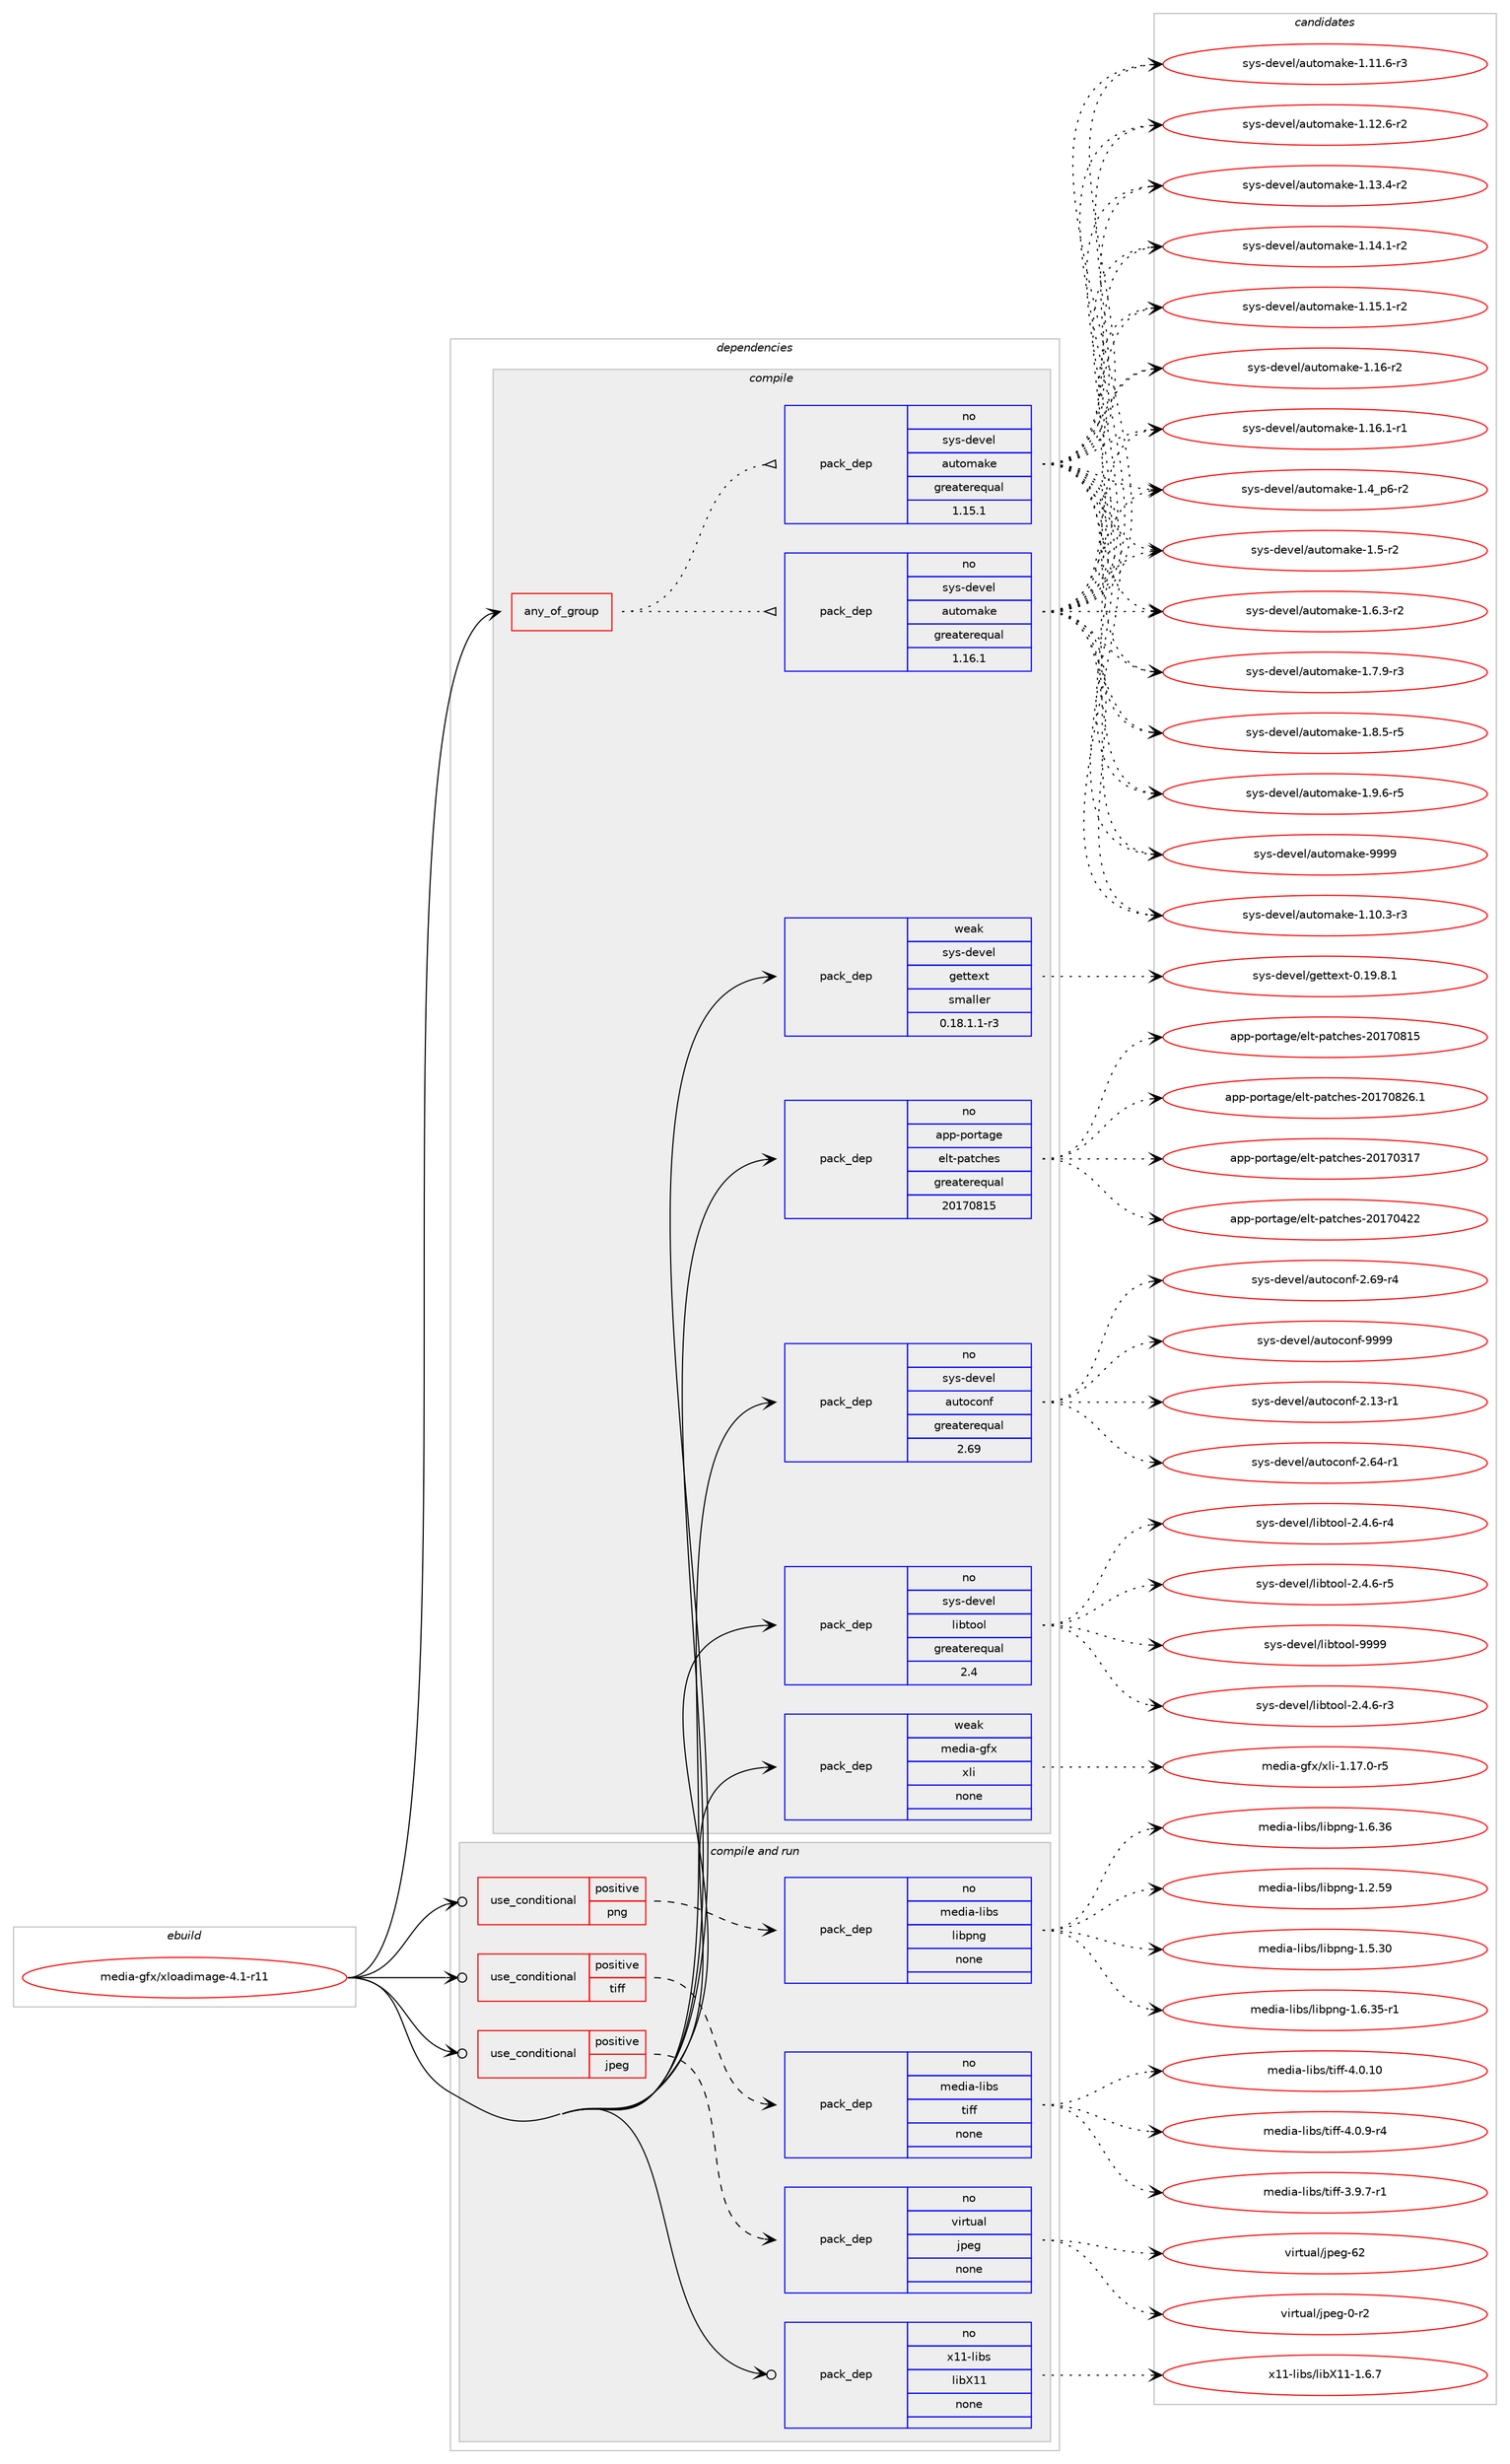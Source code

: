 digraph prolog {

# *************
# Graph options
# *************

newrank=true;
concentrate=true;
compound=true;
graph [rankdir=LR,fontname=Helvetica,fontsize=10,ranksep=1.5];#, ranksep=2.5, nodesep=0.2];
edge  [arrowhead=vee];
node  [fontname=Helvetica,fontsize=10];

# **********
# The ebuild
# **********

subgraph cluster_leftcol {
color=gray;
rank=same;
label=<<i>ebuild</i>>;
id [label="media-gfx/xloadimage-4.1-r11", color=red, width=4, href="../media-gfx/xloadimage-4.1-r11.svg"];
}

# ****************
# The dependencies
# ****************

subgraph cluster_midcol {
color=gray;
label=<<i>dependencies</i>>;
subgraph cluster_compile {
fillcolor="#eeeeee";
style=filled;
label=<<i>compile</i>>;
subgraph any24953 {
dependency1608372 [label=<<TABLE BORDER="0" CELLBORDER="1" CELLSPACING="0" CELLPADDING="4"><TR><TD CELLPADDING="10">any_of_group</TD></TR></TABLE>>, shape=none, color=red];subgraph pack1149369 {
dependency1608373 [label=<<TABLE BORDER="0" CELLBORDER="1" CELLSPACING="0" CELLPADDING="4" WIDTH="220"><TR><TD ROWSPAN="6" CELLPADDING="30">pack_dep</TD></TR><TR><TD WIDTH="110">no</TD></TR><TR><TD>sys-devel</TD></TR><TR><TD>automake</TD></TR><TR><TD>greaterequal</TD></TR><TR><TD>1.16.1</TD></TR></TABLE>>, shape=none, color=blue];
}
dependency1608372:e -> dependency1608373:w [weight=20,style="dotted",arrowhead="oinv"];
subgraph pack1149370 {
dependency1608374 [label=<<TABLE BORDER="0" CELLBORDER="1" CELLSPACING="0" CELLPADDING="4" WIDTH="220"><TR><TD ROWSPAN="6" CELLPADDING="30">pack_dep</TD></TR><TR><TD WIDTH="110">no</TD></TR><TR><TD>sys-devel</TD></TR><TR><TD>automake</TD></TR><TR><TD>greaterequal</TD></TR><TR><TD>1.15.1</TD></TR></TABLE>>, shape=none, color=blue];
}
dependency1608372:e -> dependency1608374:w [weight=20,style="dotted",arrowhead="oinv"];
}
id:e -> dependency1608372:w [weight=20,style="solid",arrowhead="vee"];
subgraph pack1149371 {
dependency1608375 [label=<<TABLE BORDER="0" CELLBORDER="1" CELLSPACING="0" CELLPADDING="4" WIDTH="220"><TR><TD ROWSPAN="6" CELLPADDING="30">pack_dep</TD></TR><TR><TD WIDTH="110">no</TD></TR><TR><TD>app-portage</TD></TR><TR><TD>elt-patches</TD></TR><TR><TD>greaterequal</TD></TR><TR><TD>20170815</TD></TR></TABLE>>, shape=none, color=blue];
}
id:e -> dependency1608375:w [weight=20,style="solid",arrowhead="vee"];
subgraph pack1149372 {
dependency1608376 [label=<<TABLE BORDER="0" CELLBORDER="1" CELLSPACING="0" CELLPADDING="4" WIDTH="220"><TR><TD ROWSPAN="6" CELLPADDING="30">pack_dep</TD></TR><TR><TD WIDTH="110">no</TD></TR><TR><TD>sys-devel</TD></TR><TR><TD>autoconf</TD></TR><TR><TD>greaterequal</TD></TR><TR><TD>2.69</TD></TR></TABLE>>, shape=none, color=blue];
}
id:e -> dependency1608376:w [weight=20,style="solid",arrowhead="vee"];
subgraph pack1149373 {
dependency1608377 [label=<<TABLE BORDER="0" CELLBORDER="1" CELLSPACING="0" CELLPADDING="4" WIDTH="220"><TR><TD ROWSPAN="6" CELLPADDING="30">pack_dep</TD></TR><TR><TD WIDTH="110">no</TD></TR><TR><TD>sys-devel</TD></TR><TR><TD>libtool</TD></TR><TR><TD>greaterequal</TD></TR><TR><TD>2.4</TD></TR></TABLE>>, shape=none, color=blue];
}
id:e -> dependency1608377:w [weight=20,style="solid",arrowhead="vee"];
subgraph pack1149374 {
dependency1608378 [label=<<TABLE BORDER="0" CELLBORDER="1" CELLSPACING="0" CELLPADDING="4" WIDTH="220"><TR><TD ROWSPAN="6" CELLPADDING="30">pack_dep</TD></TR><TR><TD WIDTH="110">weak</TD></TR><TR><TD>media-gfx</TD></TR><TR><TD>xli</TD></TR><TR><TD>none</TD></TR><TR><TD></TD></TR></TABLE>>, shape=none, color=blue];
}
id:e -> dependency1608378:w [weight=20,style="solid",arrowhead="vee"];
subgraph pack1149375 {
dependency1608379 [label=<<TABLE BORDER="0" CELLBORDER="1" CELLSPACING="0" CELLPADDING="4" WIDTH="220"><TR><TD ROWSPAN="6" CELLPADDING="30">pack_dep</TD></TR><TR><TD WIDTH="110">weak</TD></TR><TR><TD>sys-devel</TD></TR><TR><TD>gettext</TD></TR><TR><TD>smaller</TD></TR><TR><TD>0.18.1.1-r3</TD></TR></TABLE>>, shape=none, color=blue];
}
id:e -> dependency1608379:w [weight=20,style="solid",arrowhead="vee"];
}
subgraph cluster_compileandrun {
fillcolor="#eeeeee";
style=filled;
label=<<i>compile and run</i>>;
subgraph cond433359 {
dependency1608380 [label=<<TABLE BORDER="0" CELLBORDER="1" CELLSPACING="0" CELLPADDING="4"><TR><TD ROWSPAN="3" CELLPADDING="10">use_conditional</TD></TR><TR><TD>positive</TD></TR><TR><TD>jpeg</TD></TR></TABLE>>, shape=none, color=red];
subgraph pack1149376 {
dependency1608381 [label=<<TABLE BORDER="0" CELLBORDER="1" CELLSPACING="0" CELLPADDING="4" WIDTH="220"><TR><TD ROWSPAN="6" CELLPADDING="30">pack_dep</TD></TR><TR><TD WIDTH="110">no</TD></TR><TR><TD>virtual</TD></TR><TR><TD>jpeg</TD></TR><TR><TD>none</TD></TR><TR><TD></TD></TR></TABLE>>, shape=none, color=blue];
}
dependency1608380:e -> dependency1608381:w [weight=20,style="dashed",arrowhead="vee"];
}
id:e -> dependency1608380:w [weight=20,style="solid",arrowhead="odotvee"];
subgraph cond433360 {
dependency1608382 [label=<<TABLE BORDER="0" CELLBORDER="1" CELLSPACING="0" CELLPADDING="4"><TR><TD ROWSPAN="3" CELLPADDING="10">use_conditional</TD></TR><TR><TD>positive</TD></TR><TR><TD>png</TD></TR></TABLE>>, shape=none, color=red];
subgraph pack1149377 {
dependency1608383 [label=<<TABLE BORDER="0" CELLBORDER="1" CELLSPACING="0" CELLPADDING="4" WIDTH="220"><TR><TD ROWSPAN="6" CELLPADDING="30">pack_dep</TD></TR><TR><TD WIDTH="110">no</TD></TR><TR><TD>media-libs</TD></TR><TR><TD>libpng</TD></TR><TR><TD>none</TD></TR><TR><TD></TD></TR></TABLE>>, shape=none, color=blue];
}
dependency1608382:e -> dependency1608383:w [weight=20,style="dashed",arrowhead="vee"];
}
id:e -> dependency1608382:w [weight=20,style="solid",arrowhead="odotvee"];
subgraph cond433361 {
dependency1608384 [label=<<TABLE BORDER="0" CELLBORDER="1" CELLSPACING="0" CELLPADDING="4"><TR><TD ROWSPAN="3" CELLPADDING="10">use_conditional</TD></TR><TR><TD>positive</TD></TR><TR><TD>tiff</TD></TR></TABLE>>, shape=none, color=red];
subgraph pack1149378 {
dependency1608385 [label=<<TABLE BORDER="0" CELLBORDER="1" CELLSPACING="0" CELLPADDING="4" WIDTH="220"><TR><TD ROWSPAN="6" CELLPADDING="30">pack_dep</TD></TR><TR><TD WIDTH="110">no</TD></TR><TR><TD>media-libs</TD></TR><TR><TD>tiff</TD></TR><TR><TD>none</TD></TR><TR><TD></TD></TR></TABLE>>, shape=none, color=blue];
}
dependency1608384:e -> dependency1608385:w [weight=20,style="dashed",arrowhead="vee"];
}
id:e -> dependency1608384:w [weight=20,style="solid",arrowhead="odotvee"];
subgraph pack1149379 {
dependency1608386 [label=<<TABLE BORDER="0" CELLBORDER="1" CELLSPACING="0" CELLPADDING="4" WIDTH="220"><TR><TD ROWSPAN="6" CELLPADDING="30">pack_dep</TD></TR><TR><TD WIDTH="110">no</TD></TR><TR><TD>x11-libs</TD></TR><TR><TD>libX11</TD></TR><TR><TD>none</TD></TR><TR><TD></TD></TR></TABLE>>, shape=none, color=blue];
}
id:e -> dependency1608386:w [weight=20,style="solid",arrowhead="odotvee"];
}
subgraph cluster_run {
fillcolor="#eeeeee";
style=filled;
label=<<i>run</i>>;
}
}

# **************
# The candidates
# **************

subgraph cluster_choices {
rank=same;
color=gray;
label=<<i>candidates</i>>;

subgraph choice1149369 {
color=black;
nodesep=1;
choice11512111545100101118101108479711711611110997107101454946494846514511451 [label="sys-devel/automake-1.10.3-r3", color=red, width=4,href="../sys-devel/automake-1.10.3-r3.svg"];
choice11512111545100101118101108479711711611110997107101454946494946544511451 [label="sys-devel/automake-1.11.6-r3", color=red, width=4,href="../sys-devel/automake-1.11.6-r3.svg"];
choice11512111545100101118101108479711711611110997107101454946495046544511450 [label="sys-devel/automake-1.12.6-r2", color=red, width=4,href="../sys-devel/automake-1.12.6-r2.svg"];
choice11512111545100101118101108479711711611110997107101454946495146524511450 [label="sys-devel/automake-1.13.4-r2", color=red, width=4,href="../sys-devel/automake-1.13.4-r2.svg"];
choice11512111545100101118101108479711711611110997107101454946495246494511450 [label="sys-devel/automake-1.14.1-r2", color=red, width=4,href="../sys-devel/automake-1.14.1-r2.svg"];
choice11512111545100101118101108479711711611110997107101454946495346494511450 [label="sys-devel/automake-1.15.1-r2", color=red, width=4,href="../sys-devel/automake-1.15.1-r2.svg"];
choice1151211154510010111810110847971171161111099710710145494649544511450 [label="sys-devel/automake-1.16-r2", color=red, width=4,href="../sys-devel/automake-1.16-r2.svg"];
choice11512111545100101118101108479711711611110997107101454946495446494511449 [label="sys-devel/automake-1.16.1-r1", color=red, width=4,href="../sys-devel/automake-1.16.1-r1.svg"];
choice115121115451001011181011084797117116111109971071014549465295112544511450 [label="sys-devel/automake-1.4_p6-r2", color=red, width=4,href="../sys-devel/automake-1.4_p6-r2.svg"];
choice11512111545100101118101108479711711611110997107101454946534511450 [label="sys-devel/automake-1.5-r2", color=red, width=4,href="../sys-devel/automake-1.5-r2.svg"];
choice115121115451001011181011084797117116111109971071014549465446514511450 [label="sys-devel/automake-1.6.3-r2", color=red, width=4,href="../sys-devel/automake-1.6.3-r2.svg"];
choice115121115451001011181011084797117116111109971071014549465546574511451 [label="sys-devel/automake-1.7.9-r3", color=red, width=4,href="../sys-devel/automake-1.7.9-r3.svg"];
choice115121115451001011181011084797117116111109971071014549465646534511453 [label="sys-devel/automake-1.8.5-r5", color=red, width=4,href="../sys-devel/automake-1.8.5-r5.svg"];
choice115121115451001011181011084797117116111109971071014549465746544511453 [label="sys-devel/automake-1.9.6-r5", color=red, width=4,href="../sys-devel/automake-1.9.6-r5.svg"];
choice115121115451001011181011084797117116111109971071014557575757 [label="sys-devel/automake-9999", color=red, width=4,href="../sys-devel/automake-9999.svg"];
dependency1608373:e -> choice11512111545100101118101108479711711611110997107101454946494846514511451:w [style=dotted,weight="100"];
dependency1608373:e -> choice11512111545100101118101108479711711611110997107101454946494946544511451:w [style=dotted,weight="100"];
dependency1608373:e -> choice11512111545100101118101108479711711611110997107101454946495046544511450:w [style=dotted,weight="100"];
dependency1608373:e -> choice11512111545100101118101108479711711611110997107101454946495146524511450:w [style=dotted,weight="100"];
dependency1608373:e -> choice11512111545100101118101108479711711611110997107101454946495246494511450:w [style=dotted,weight="100"];
dependency1608373:e -> choice11512111545100101118101108479711711611110997107101454946495346494511450:w [style=dotted,weight="100"];
dependency1608373:e -> choice1151211154510010111810110847971171161111099710710145494649544511450:w [style=dotted,weight="100"];
dependency1608373:e -> choice11512111545100101118101108479711711611110997107101454946495446494511449:w [style=dotted,weight="100"];
dependency1608373:e -> choice115121115451001011181011084797117116111109971071014549465295112544511450:w [style=dotted,weight="100"];
dependency1608373:e -> choice11512111545100101118101108479711711611110997107101454946534511450:w [style=dotted,weight="100"];
dependency1608373:e -> choice115121115451001011181011084797117116111109971071014549465446514511450:w [style=dotted,weight="100"];
dependency1608373:e -> choice115121115451001011181011084797117116111109971071014549465546574511451:w [style=dotted,weight="100"];
dependency1608373:e -> choice115121115451001011181011084797117116111109971071014549465646534511453:w [style=dotted,weight="100"];
dependency1608373:e -> choice115121115451001011181011084797117116111109971071014549465746544511453:w [style=dotted,weight="100"];
dependency1608373:e -> choice115121115451001011181011084797117116111109971071014557575757:w [style=dotted,weight="100"];
}
subgraph choice1149370 {
color=black;
nodesep=1;
choice11512111545100101118101108479711711611110997107101454946494846514511451 [label="sys-devel/automake-1.10.3-r3", color=red, width=4,href="../sys-devel/automake-1.10.3-r3.svg"];
choice11512111545100101118101108479711711611110997107101454946494946544511451 [label="sys-devel/automake-1.11.6-r3", color=red, width=4,href="../sys-devel/automake-1.11.6-r3.svg"];
choice11512111545100101118101108479711711611110997107101454946495046544511450 [label="sys-devel/automake-1.12.6-r2", color=red, width=4,href="../sys-devel/automake-1.12.6-r2.svg"];
choice11512111545100101118101108479711711611110997107101454946495146524511450 [label="sys-devel/automake-1.13.4-r2", color=red, width=4,href="../sys-devel/automake-1.13.4-r2.svg"];
choice11512111545100101118101108479711711611110997107101454946495246494511450 [label="sys-devel/automake-1.14.1-r2", color=red, width=4,href="../sys-devel/automake-1.14.1-r2.svg"];
choice11512111545100101118101108479711711611110997107101454946495346494511450 [label="sys-devel/automake-1.15.1-r2", color=red, width=4,href="../sys-devel/automake-1.15.1-r2.svg"];
choice1151211154510010111810110847971171161111099710710145494649544511450 [label="sys-devel/automake-1.16-r2", color=red, width=4,href="../sys-devel/automake-1.16-r2.svg"];
choice11512111545100101118101108479711711611110997107101454946495446494511449 [label="sys-devel/automake-1.16.1-r1", color=red, width=4,href="../sys-devel/automake-1.16.1-r1.svg"];
choice115121115451001011181011084797117116111109971071014549465295112544511450 [label="sys-devel/automake-1.4_p6-r2", color=red, width=4,href="../sys-devel/automake-1.4_p6-r2.svg"];
choice11512111545100101118101108479711711611110997107101454946534511450 [label="sys-devel/automake-1.5-r2", color=red, width=4,href="../sys-devel/automake-1.5-r2.svg"];
choice115121115451001011181011084797117116111109971071014549465446514511450 [label="sys-devel/automake-1.6.3-r2", color=red, width=4,href="../sys-devel/automake-1.6.3-r2.svg"];
choice115121115451001011181011084797117116111109971071014549465546574511451 [label="sys-devel/automake-1.7.9-r3", color=red, width=4,href="../sys-devel/automake-1.7.9-r3.svg"];
choice115121115451001011181011084797117116111109971071014549465646534511453 [label="sys-devel/automake-1.8.5-r5", color=red, width=4,href="../sys-devel/automake-1.8.5-r5.svg"];
choice115121115451001011181011084797117116111109971071014549465746544511453 [label="sys-devel/automake-1.9.6-r5", color=red, width=4,href="../sys-devel/automake-1.9.6-r5.svg"];
choice115121115451001011181011084797117116111109971071014557575757 [label="sys-devel/automake-9999", color=red, width=4,href="../sys-devel/automake-9999.svg"];
dependency1608374:e -> choice11512111545100101118101108479711711611110997107101454946494846514511451:w [style=dotted,weight="100"];
dependency1608374:e -> choice11512111545100101118101108479711711611110997107101454946494946544511451:w [style=dotted,weight="100"];
dependency1608374:e -> choice11512111545100101118101108479711711611110997107101454946495046544511450:w [style=dotted,weight="100"];
dependency1608374:e -> choice11512111545100101118101108479711711611110997107101454946495146524511450:w [style=dotted,weight="100"];
dependency1608374:e -> choice11512111545100101118101108479711711611110997107101454946495246494511450:w [style=dotted,weight="100"];
dependency1608374:e -> choice11512111545100101118101108479711711611110997107101454946495346494511450:w [style=dotted,weight="100"];
dependency1608374:e -> choice1151211154510010111810110847971171161111099710710145494649544511450:w [style=dotted,weight="100"];
dependency1608374:e -> choice11512111545100101118101108479711711611110997107101454946495446494511449:w [style=dotted,weight="100"];
dependency1608374:e -> choice115121115451001011181011084797117116111109971071014549465295112544511450:w [style=dotted,weight="100"];
dependency1608374:e -> choice11512111545100101118101108479711711611110997107101454946534511450:w [style=dotted,weight="100"];
dependency1608374:e -> choice115121115451001011181011084797117116111109971071014549465446514511450:w [style=dotted,weight="100"];
dependency1608374:e -> choice115121115451001011181011084797117116111109971071014549465546574511451:w [style=dotted,weight="100"];
dependency1608374:e -> choice115121115451001011181011084797117116111109971071014549465646534511453:w [style=dotted,weight="100"];
dependency1608374:e -> choice115121115451001011181011084797117116111109971071014549465746544511453:w [style=dotted,weight="100"];
dependency1608374:e -> choice115121115451001011181011084797117116111109971071014557575757:w [style=dotted,weight="100"];
}
subgraph choice1149371 {
color=black;
nodesep=1;
choice97112112451121111141169710310147101108116451129711699104101115455048495548514955 [label="app-portage/elt-patches-20170317", color=red, width=4,href="../app-portage/elt-patches-20170317.svg"];
choice97112112451121111141169710310147101108116451129711699104101115455048495548525050 [label="app-portage/elt-patches-20170422", color=red, width=4,href="../app-portage/elt-patches-20170422.svg"];
choice97112112451121111141169710310147101108116451129711699104101115455048495548564953 [label="app-portage/elt-patches-20170815", color=red, width=4,href="../app-portage/elt-patches-20170815.svg"];
choice971121124511211111411697103101471011081164511297116991041011154550484955485650544649 [label="app-portage/elt-patches-20170826.1", color=red, width=4,href="../app-portage/elt-patches-20170826.1.svg"];
dependency1608375:e -> choice97112112451121111141169710310147101108116451129711699104101115455048495548514955:w [style=dotted,weight="100"];
dependency1608375:e -> choice97112112451121111141169710310147101108116451129711699104101115455048495548525050:w [style=dotted,weight="100"];
dependency1608375:e -> choice97112112451121111141169710310147101108116451129711699104101115455048495548564953:w [style=dotted,weight="100"];
dependency1608375:e -> choice971121124511211111411697103101471011081164511297116991041011154550484955485650544649:w [style=dotted,weight="100"];
}
subgraph choice1149372 {
color=black;
nodesep=1;
choice1151211154510010111810110847971171161119911111010245504649514511449 [label="sys-devel/autoconf-2.13-r1", color=red, width=4,href="../sys-devel/autoconf-2.13-r1.svg"];
choice1151211154510010111810110847971171161119911111010245504654524511449 [label="sys-devel/autoconf-2.64-r1", color=red, width=4,href="../sys-devel/autoconf-2.64-r1.svg"];
choice1151211154510010111810110847971171161119911111010245504654574511452 [label="sys-devel/autoconf-2.69-r4", color=red, width=4,href="../sys-devel/autoconf-2.69-r4.svg"];
choice115121115451001011181011084797117116111991111101024557575757 [label="sys-devel/autoconf-9999", color=red, width=4,href="../sys-devel/autoconf-9999.svg"];
dependency1608376:e -> choice1151211154510010111810110847971171161119911111010245504649514511449:w [style=dotted,weight="100"];
dependency1608376:e -> choice1151211154510010111810110847971171161119911111010245504654524511449:w [style=dotted,weight="100"];
dependency1608376:e -> choice1151211154510010111810110847971171161119911111010245504654574511452:w [style=dotted,weight="100"];
dependency1608376:e -> choice115121115451001011181011084797117116111991111101024557575757:w [style=dotted,weight="100"];
}
subgraph choice1149373 {
color=black;
nodesep=1;
choice1151211154510010111810110847108105981161111111084550465246544511451 [label="sys-devel/libtool-2.4.6-r3", color=red, width=4,href="../sys-devel/libtool-2.4.6-r3.svg"];
choice1151211154510010111810110847108105981161111111084550465246544511452 [label="sys-devel/libtool-2.4.6-r4", color=red, width=4,href="../sys-devel/libtool-2.4.6-r4.svg"];
choice1151211154510010111810110847108105981161111111084550465246544511453 [label="sys-devel/libtool-2.4.6-r5", color=red, width=4,href="../sys-devel/libtool-2.4.6-r5.svg"];
choice1151211154510010111810110847108105981161111111084557575757 [label="sys-devel/libtool-9999", color=red, width=4,href="../sys-devel/libtool-9999.svg"];
dependency1608377:e -> choice1151211154510010111810110847108105981161111111084550465246544511451:w [style=dotted,weight="100"];
dependency1608377:e -> choice1151211154510010111810110847108105981161111111084550465246544511452:w [style=dotted,weight="100"];
dependency1608377:e -> choice1151211154510010111810110847108105981161111111084550465246544511453:w [style=dotted,weight="100"];
dependency1608377:e -> choice1151211154510010111810110847108105981161111111084557575757:w [style=dotted,weight="100"];
}
subgraph choice1149374 {
color=black;
nodesep=1;
choice109101100105974510310212047120108105454946495546484511453 [label="media-gfx/xli-1.17.0-r5", color=red, width=4,href="../media-gfx/xli-1.17.0-r5.svg"];
dependency1608378:e -> choice109101100105974510310212047120108105454946495546484511453:w [style=dotted,weight="100"];
}
subgraph choice1149375 {
color=black;
nodesep=1;
choice1151211154510010111810110847103101116116101120116454846495746564649 [label="sys-devel/gettext-0.19.8.1", color=red, width=4,href="../sys-devel/gettext-0.19.8.1.svg"];
dependency1608379:e -> choice1151211154510010111810110847103101116116101120116454846495746564649:w [style=dotted,weight="100"];
}
subgraph choice1149376 {
color=black;
nodesep=1;
choice118105114116117971084710611210110345484511450 [label="virtual/jpeg-0-r2", color=red, width=4,href="../virtual/jpeg-0-r2.svg"];
choice1181051141161179710847106112101103455450 [label="virtual/jpeg-62", color=red, width=4,href="../virtual/jpeg-62.svg"];
dependency1608381:e -> choice118105114116117971084710611210110345484511450:w [style=dotted,weight="100"];
dependency1608381:e -> choice1181051141161179710847106112101103455450:w [style=dotted,weight="100"];
}
subgraph choice1149377 {
color=black;
nodesep=1;
choice109101100105974510810598115471081059811211010345494650465357 [label="media-libs/libpng-1.2.59", color=red, width=4,href="../media-libs/libpng-1.2.59.svg"];
choice109101100105974510810598115471081059811211010345494653465148 [label="media-libs/libpng-1.5.30", color=red, width=4,href="../media-libs/libpng-1.5.30.svg"];
choice1091011001059745108105981154710810598112110103454946544651534511449 [label="media-libs/libpng-1.6.35-r1", color=red, width=4,href="../media-libs/libpng-1.6.35-r1.svg"];
choice109101100105974510810598115471081059811211010345494654465154 [label="media-libs/libpng-1.6.36", color=red, width=4,href="../media-libs/libpng-1.6.36.svg"];
dependency1608383:e -> choice109101100105974510810598115471081059811211010345494650465357:w [style=dotted,weight="100"];
dependency1608383:e -> choice109101100105974510810598115471081059811211010345494653465148:w [style=dotted,weight="100"];
dependency1608383:e -> choice1091011001059745108105981154710810598112110103454946544651534511449:w [style=dotted,weight="100"];
dependency1608383:e -> choice109101100105974510810598115471081059811211010345494654465154:w [style=dotted,weight="100"];
}
subgraph choice1149378 {
color=black;
nodesep=1;
choice109101100105974510810598115471161051021024551465746554511449 [label="media-libs/tiff-3.9.7-r1", color=red, width=4,href="../media-libs/tiff-3.9.7-r1.svg"];
choice1091011001059745108105981154711610510210245524648464948 [label="media-libs/tiff-4.0.10", color=red, width=4,href="../media-libs/tiff-4.0.10.svg"];
choice109101100105974510810598115471161051021024552464846574511452 [label="media-libs/tiff-4.0.9-r4", color=red, width=4,href="../media-libs/tiff-4.0.9-r4.svg"];
dependency1608385:e -> choice109101100105974510810598115471161051021024551465746554511449:w [style=dotted,weight="100"];
dependency1608385:e -> choice1091011001059745108105981154711610510210245524648464948:w [style=dotted,weight="100"];
dependency1608385:e -> choice109101100105974510810598115471161051021024552464846574511452:w [style=dotted,weight="100"];
}
subgraph choice1149379 {
color=black;
nodesep=1;
choice120494945108105981154710810598884949454946544655 [label="x11-libs/libX11-1.6.7", color=red, width=4,href="../x11-libs/libX11-1.6.7.svg"];
dependency1608386:e -> choice120494945108105981154710810598884949454946544655:w [style=dotted,weight="100"];
}
}

}
